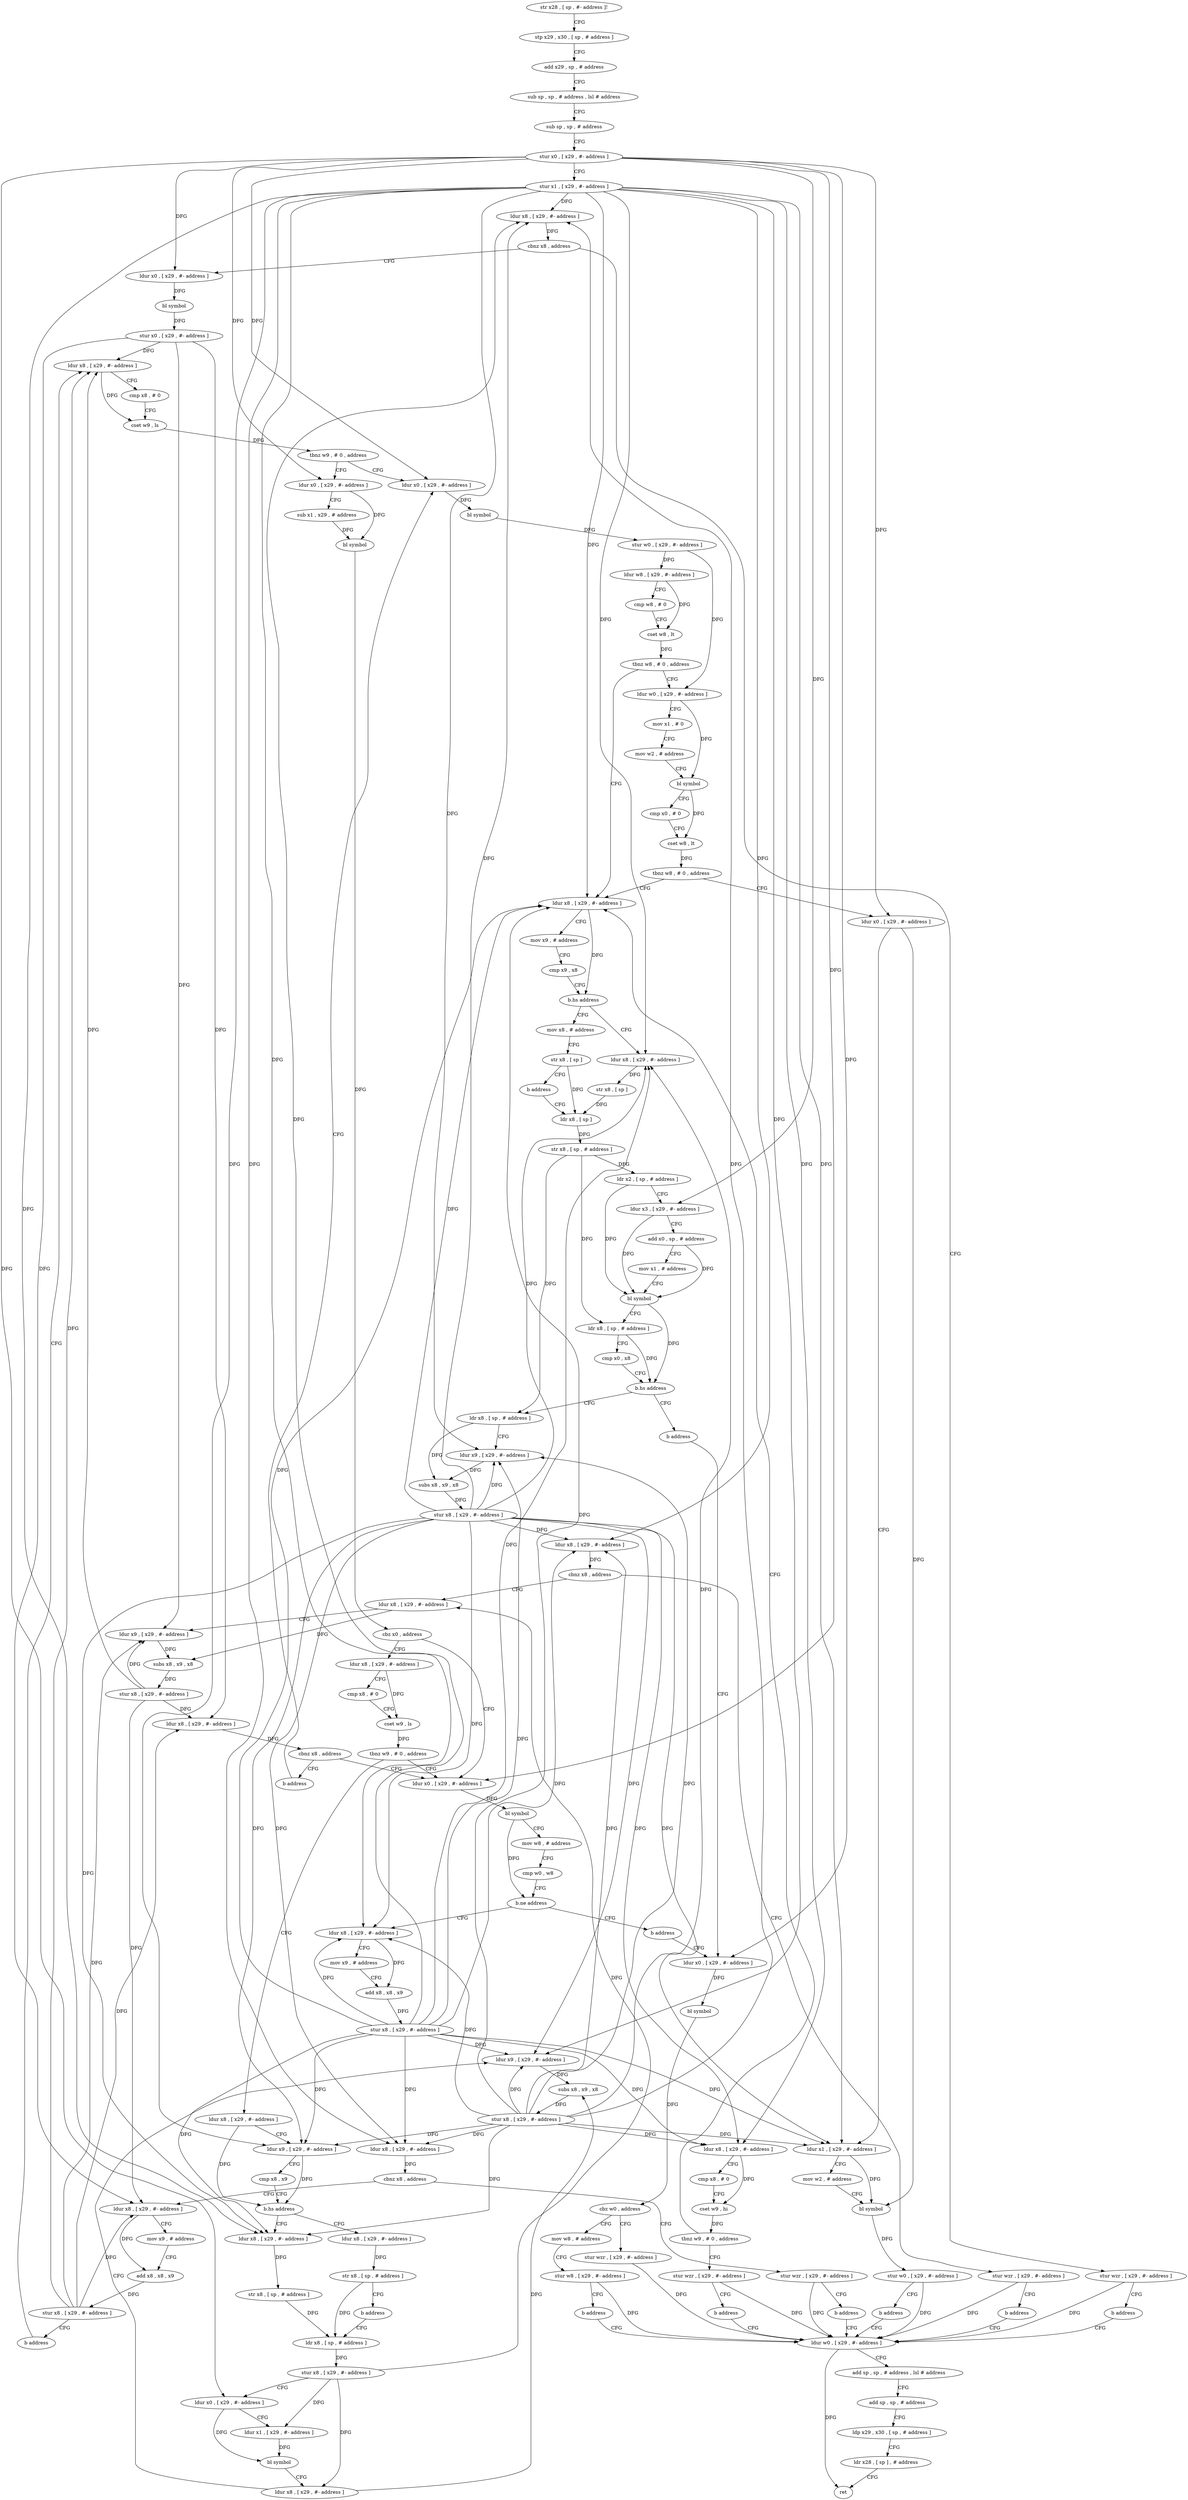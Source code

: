 digraph "func" {
"4242040" [label = "str x28 , [ sp , #- address ]!" ]
"4242044" [label = "stp x29 , x30 , [ sp , # address ]" ]
"4242048" [label = "add x29 , sp , # address" ]
"4242052" [label = "sub sp , sp , # address , lsl # address" ]
"4242056" [label = "sub sp , sp , # address" ]
"4242060" [label = "stur x0 , [ x29 , #- address ]" ]
"4242064" [label = "stur x1 , [ x29 , #- address ]" ]
"4242068" [label = "ldur x8 , [ x29 , #- address ]" ]
"4242072" [label = "cbnz x8 , address" ]
"4242084" [label = "ldur x0 , [ x29 , #- address ]" ]
"4242076" [label = "stur wzr , [ x29 , #- address ]" ]
"4242088" [label = "bl symbol" ]
"4242092" [label = "stur x0 , [ x29 , #- address ]" ]
"4242096" [label = "ldur x8 , [ x29 , #- address ]" ]
"4242080" [label = "b address" ]
"4242564" [label = "ldur w0 , [ x29 , #- address ]" ]
"4242336" [label = "ldur x0 , [ x29 , #- address ]" ]
"4242340" [label = "bl symbol" ]
"4242344" [label = "stur w0 , [ x29 , #- address ]" ]
"4242348" [label = "ldur w8 , [ x29 , #- address ]" ]
"4242352" [label = "cmp w8 , # 0" ]
"4242356" [label = "cset w8 , lt" ]
"4242360" [label = "tbnz w8 , # 0 , address" ]
"4242416" [label = "ldur x8 , [ x29 , #- address ]" ]
"4242364" [label = "ldur w0 , [ x29 , #- address ]" ]
"4242112" [label = "ldur x0 , [ x29 , #- address ]" ]
"4242116" [label = "sub x1 , x29 , # address" ]
"4242120" [label = "bl symbol" ]
"4242124" [label = "cbz x0 , address" ]
"4242260" [label = "ldur x0 , [ x29 , #- address ]" ]
"4242128" [label = "ldur x8 , [ x29 , #- address ]" ]
"4242568" [label = "add sp , sp , # address , lsl # address" ]
"4242572" [label = "add sp , sp , # address" ]
"4242576" [label = "ldp x29 , x30 , [ sp , # address ]" ]
"4242580" [label = "ldr x28 , [ sp ] , # address" ]
"4242584" [label = "ret" ]
"4242420" [label = "mov x9 , # address" ]
"4242424" [label = "cmp x9 , x8" ]
"4242428" [label = "b.hs address" ]
"4242444" [label = "ldur x8 , [ x29 , #- address ]" ]
"4242432" [label = "mov x8 , # address" ]
"4242368" [label = "mov x1 , # 0" ]
"4242372" [label = "mov w2 , # address" ]
"4242376" [label = "bl symbol" ]
"4242380" [label = "cmp x0 , # 0" ]
"4242384" [label = "cset w8 , lt" ]
"4242388" [label = "tbnz w8 , # 0 , address" ]
"4242392" [label = "ldur x0 , [ x29 , #- address ]" ]
"4242264" [label = "bl symbol" ]
"4242268" [label = "mov w8 , # address" ]
"4242272" [label = "cmp w0 , w8" ]
"4242276" [label = "b.ne address" ]
"4242284" [label = "ldur x8 , [ x29 , #- address ]" ]
"4242280" [label = "b address" ]
"4242132" [label = "cmp x8 , # 0" ]
"4242136" [label = "cset w9 , ls" ]
"4242140" [label = "tbnz w9 , # 0 , address" ]
"4242144" [label = "ldur x8 , [ x29 , #- address ]" ]
"4242448" [label = "str x8 , [ sp ]" ]
"4242452" [label = "ldr x8 , [ sp ]" ]
"4242436" [label = "str x8 , [ sp ]" ]
"4242440" [label = "b address" ]
"4242396" [label = "ldur x1 , [ x29 , #- address ]" ]
"4242400" [label = "mov w2 , # address" ]
"4242404" [label = "bl symbol" ]
"4242408" [label = "stur w0 , [ x29 , #- address ]" ]
"4242412" [label = "b address" ]
"4242288" [label = "mov x9 , # address" ]
"4242292" [label = "add x8 , x8 , x9" ]
"4242296" [label = "stur x8 , [ x29 , #- address ]" ]
"4242300" [label = "ldur x8 , [ x29 , #- address ]" ]
"4242304" [label = "cbnz x8 , address" ]
"4242316" [label = "ldur x8 , [ x29 , #- address ]" ]
"4242308" [label = "stur wzr , [ x29 , #- address ]" ]
"4242536" [label = "ldur x0 , [ x29 , #- address ]" ]
"4242148" [label = "ldur x9 , [ x29 , #- address ]" ]
"4242152" [label = "cmp x8 , x9" ]
"4242156" [label = "b.hs address" ]
"4242172" [label = "ldur x8 , [ x29 , #- address ]" ]
"4242160" [label = "ldur x8 , [ x29 , #- address ]" ]
"4242496" [label = "ldr x8 , [ sp , # address ]" ]
"4242500" [label = "ldur x9 , [ x29 , #- address ]" ]
"4242504" [label = "subs x8 , x9 , x8" ]
"4242508" [label = "stur x8 , [ x29 , #- address ]" ]
"4242512" [label = "ldur x8 , [ x29 , #- address ]" ]
"4242516" [label = "cmp x8 , # 0" ]
"4242520" [label = "cset w9 , hi" ]
"4242524" [label = "tbnz w9 , # 0 , address" ]
"4242528" [label = "stur wzr , [ x29 , #- address ]" ]
"4242492" [label = "b address" ]
"4242456" [label = "str x8 , [ sp , # address ]" ]
"4242460" [label = "ldr x2 , [ sp , # address ]" ]
"4242464" [label = "ldur x3 , [ x29 , #- address ]" ]
"4242468" [label = "add x0 , sp , # address" ]
"4242472" [label = "mov x1 , # address" ]
"4242476" [label = "bl symbol" ]
"4242480" [label = "ldr x8 , [ sp , # address ]" ]
"4242484" [label = "cmp x0 , x8" ]
"4242488" [label = "b.hs address" ]
"4242320" [label = "mov x9 , # address" ]
"4242324" [label = "add x8 , x8 , x9" ]
"4242328" [label = "stur x8 , [ x29 , #- address ]" ]
"4242332" [label = "b address" ]
"4242312" [label = "b address" ]
"4242540" [label = "bl symbol" ]
"4242544" [label = "cbz w0 , address" ]
"4242560" [label = "stur wzr , [ x29 , #- address ]" ]
"4242548" [label = "mov w8 , # address" ]
"4242176" [label = "str x8 , [ sp , # address ]" ]
"4242180" [label = "ldr x8 , [ sp , # address ]" ]
"4242164" [label = "str x8 , [ sp , # address ]" ]
"4242168" [label = "b address" ]
"4242532" [label = "b address" ]
"4242100" [label = "cmp x8 , # 0" ]
"4242104" [label = "cset w9 , ls" ]
"4242108" [label = "tbnz w9 , # 0 , address" ]
"4242552" [label = "stur w8 , [ x29 , #- address ]" ]
"4242556" [label = "b address" ]
"4242232" [label = "ldur x8 , [ x29 , #- address ]" ]
"4242236" [label = "ldur x9 , [ x29 , #- address ]" ]
"4242240" [label = "subs x8 , x9 , x8" ]
"4242244" [label = "stur x8 , [ x29 , #- address ]" ]
"4242248" [label = "ldur x8 , [ x29 , #- address ]" ]
"4242252" [label = "cbnz x8 , address" ]
"4242256" [label = "b address" ]
"4242224" [label = "stur wzr , [ x29 , #- address ]" ]
"4242228" [label = "b address" ]
"4242184" [label = "stur x8 , [ x29 , #- address ]" ]
"4242188" [label = "ldur x0 , [ x29 , #- address ]" ]
"4242192" [label = "ldur x1 , [ x29 , #- address ]" ]
"4242196" [label = "bl symbol" ]
"4242200" [label = "ldur x8 , [ x29 , #- address ]" ]
"4242204" [label = "ldur x9 , [ x29 , #- address ]" ]
"4242208" [label = "subs x8 , x9 , x8" ]
"4242212" [label = "stur x8 , [ x29 , #- address ]" ]
"4242216" [label = "ldur x8 , [ x29 , #- address ]" ]
"4242220" [label = "cbnz x8 , address" ]
"4242040" -> "4242044" [ label = "CFG" ]
"4242044" -> "4242048" [ label = "CFG" ]
"4242048" -> "4242052" [ label = "CFG" ]
"4242052" -> "4242056" [ label = "CFG" ]
"4242056" -> "4242060" [ label = "CFG" ]
"4242060" -> "4242064" [ label = "CFG" ]
"4242060" -> "4242084" [ label = "DFG" ]
"4242060" -> "4242336" [ label = "DFG" ]
"4242060" -> "4242112" [ label = "DFG" ]
"4242060" -> "4242260" [ label = "DFG" ]
"4242060" -> "4242536" [ label = "DFG" ]
"4242060" -> "4242464" [ label = "DFG" ]
"4242060" -> "4242392" [ label = "DFG" ]
"4242060" -> "4242188" [ label = "DFG" ]
"4242064" -> "4242068" [ label = "DFG" ]
"4242064" -> "4242284" [ label = "DFG" ]
"4242064" -> "4242300" [ label = "DFG" ]
"4242064" -> "4242416" [ label = "DFG" ]
"4242064" -> "4242444" [ label = "DFG" ]
"4242064" -> "4242148" [ label = "DFG" ]
"4242064" -> "4242172" [ label = "DFG" ]
"4242064" -> "4242500" [ label = "DFG" ]
"4242064" -> "4242512" [ label = "DFG" ]
"4242064" -> "4242396" [ label = "DFG" ]
"4242064" -> "4242204" [ label = "DFG" ]
"4242064" -> "4242216" [ label = "DFG" ]
"4242068" -> "4242072" [ label = "DFG" ]
"4242072" -> "4242084" [ label = "CFG" ]
"4242072" -> "4242076" [ label = "CFG" ]
"4242084" -> "4242088" [ label = "DFG" ]
"4242076" -> "4242080" [ label = "CFG" ]
"4242076" -> "4242564" [ label = "DFG" ]
"4242088" -> "4242092" [ label = "DFG" ]
"4242092" -> "4242096" [ label = "DFG" ]
"4242092" -> "4242316" [ label = "DFG" ]
"4242092" -> "4242236" [ label = "DFG" ]
"4242092" -> "4242248" [ label = "DFG" ]
"4242096" -> "4242100" [ label = "CFG" ]
"4242096" -> "4242104" [ label = "DFG" ]
"4242080" -> "4242564" [ label = "CFG" ]
"4242564" -> "4242568" [ label = "CFG" ]
"4242564" -> "4242584" [ label = "DFG" ]
"4242336" -> "4242340" [ label = "DFG" ]
"4242340" -> "4242344" [ label = "DFG" ]
"4242344" -> "4242348" [ label = "DFG" ]
"4242344" -> "4242364" [ label = "DFG" ]
"4242348" -> "4242352" [ label = "CFG" ]
"4242348" -> "4242356" [ label = "DFG" ]
"4242352" -> "4242356" [ label = "CFG" ]
"4242356" -> "4242360" [ label = "DFG" ]
"4242360" -> "4242416" [ label = "CFG" ]
"4242360" -> "4242364" [ label = "CFG" ]
"4242416" -> "4242420" [ label = "CFG" ]
"4242416" -> "4242428" [ label = "DFG" ]
"4242364" -> "4242368" [ label = "CFG" ]
"4242364" -> "4242376" [ label = "DFG" ]
"4242112" -> "4242116" [ label = "CFG" ]
"4242112" -> "4242120" [ label = "DFG" ]
"4242116" -> "4242120" [ label = "DFG" ]
"4242120" -> "4242124" [ label = "DFG" ]
"4242124" -> "4242260" [ label = "CFG" ]
"4242124" -> "4242128" [ label = "CFG" ]
"4242260" -> "4242264" [ label = "DFG" ]
"4242128" -> "4242132" [ label = "CFG" ]
"4242128" -> "4242136" [ label = "DFG" ]
"4242568" -> "4242572" [ label = "CFG" ]
"4242572" -> "4242576" [ label = "CFG" ]
"4242576" -> "4242580" [ label = "CFG" ]
"4242580" -> "4242584" [ label = "CFG" ]
"4242420" -> "4242424" [ label = "CFG" ]
"4242424" -> "4242428" [ label = "CFG" ]
"4242428" -> "4242444" [ label = "CFG" ]
"4242428" -> "4242432" [ label = "CFG" ]
"4242444" -> "4242448" [ label = "DFG" ]
"4242432" -> "4242436" [ label = "CFG" ]
"4242368" -> "4242372" [ label = "CFG" ]
"4242372" -> "4242376" [ label = "CFG" ]
"4242376" -> "4242380" [ label = "CFG" ]
"4242376" -> "4242384" [ label = "DFG" ]
"4242380" -> "4242384" [ label = "CFG" ]
"4242384" -> "4242388" [ label = "DFG" ]
"4242388" -> "4242416" [ label = "CFG" ]
"4242388" -> "4242392" [ label = "CFG" ]
"4242392" -> "4242396" [ label = "CFG" ]
"4242392" -> "4242404" [ label = "DFG" ]
"4242264" -> "4242268" [ label = "CFG" ]
"4242264" -> "4242276" [ label = "DFG" ]
"4242268" -> "4242272" [ label = "CFG" ]
"4242272" -> "4242276" [ label = "CFG" ]
"4242276" -> "4242284" [ label = "CFG" ]
"4242276" -> "4242280" [ label = "CFG" ]
"4242284" -> "4242288" [ label = "CFG" ]
"4242284" -> "4242292" [ label = "DFG" ]
"4242280" -> "4242536" [ label = "CFG" ]
"4242132" -> "4242136" [ label = "CFG" ]
"4242136" -> "4242140" [ label = "DFG" ]
"4242140" -> "4242260" [ label = "CFG" ]
"4242140" -> "4242144" [ label = "CFG" ]
"4242144" -> "4242148" [ label = "CFG" ]
"4242144" -> "4242156" [ label = "DFG" ]
"4242448" -> "4242452" [ label = "DFG" ]
"4242452" -> "4242456" [ label = "DFG" ]
"4242436" -> "4242440" [ label = "CFG" ]
"4242436" -> "4242452" [ label = "DFG" ]
"4242440" -> "4242452" [ label = "CFG" ]
"4242396" -> "4242400" [ label = "CFG" ]
"4242396" -> "4242404" [ label = "DFG" ]
"4242400" -> "4242404" [ label = "CFG" ]
"4242404" -> "4242408" [ label = "DFG" ]
"4242408" -> "4242412" [ label = "CFG" ]
"4242408" -> "4242564" [ label = "DFG" ]
"4242412" -> "4242564" [ label = "CFG" ]
"4242288" -> "4242292" [ label = "CFG" ]
"4242292" -> "4242296" [ label = "DFG" ]
"4242296" -> "4242300" [ label = "DFG" ]
"4242296" -> "4242068" [ label = "DFG" ]
"4242296" -> "4242284" [ label = "DFG" ]
"4242296" -> "4242416" [ label = "DFG" ]
"4242296" -> "4242444" [ label = "DFG" ]
"4242296" -> "4242148" [ label = "DFG" ]
"4242296" -> "4242172" [ label = "DFG" ]
"4242296" -> "4242500" [ label = "DFG" ]
"4242296" -> "4242512" [ label = "DFG" ]
"4242296" -> "4242396" [ label = "DFG" ]
"4242296" -> "4242204" [ label = "DFG" ]
"4242296" -> "4242216" [ label = "DFG" ]
"4242300" -> "4242304" [ label = "DFG" ]
"4242304" -> "4242316" [ label = "CFG" ]
"4242304" -> "4242308" [ label = "CFG" ]
"4242316" -> "4242320" [ label = "CFG" ]
"4242316" -> "4242324" [ label = "DFG" ]
"4242308" -> "4242312" [ label = "CFG" ]
"4242308" -> "4242564" [ label = "DFG" ]
"4242536" -> "4242540" [ label = "DFG" ]
"4242148" -> "4242152" [ label = "CFG" ]
"4242148" -> "4242156" [ label = "DFG" ]
"4242152" -> "4242156" [ label = "CFG" ]
"4242156" -> "4242172" [ label = "CFG" ]
"4242156" -> "4242160" [ label = "CFG" ]
"4242172" -> "4242176" [ label = "DFG" ]
"4242160" -> "4242164" [ label = "DFG" ]
"4242496" -> "4242500" [ label = "CFG" ]
"4242496" -> "4242504" [ label = "DFG" ]
"4242500" -> "4242504" [ label = "DFG" ]
"4242504" -> "4242508" [ label = "DFG" ]
"4242508" -> "4242512" [ label = "DFG" ]
"4242508" -> "4242068" [ label = "DFG" ]
"4242508" -> "4242284" [ label = "DFG" ]
"4242508" -> "4242300" [ label = "DFG" ]
"4242508" -> "4242416" [ label = "DFG" ]
"4242508" -> "4242444" [ label = "DFG" ]
"4242508" -> "4242148" [ label = "DFG" ]
"4242508" -> "4242172" [ label = "DFG" ]
"4242508" -> "4242500" [ label = "DFG" ]
"4242508" -> "4242396" [ label = "DFG" ]
"4242508" -> "4242204" [ label = "DFG" ]
"4242508" -> "4242216" [ label = "DFG" ]
"4242512" -> "4242516" [ label = "CFG" ]
"4242512" -> "4242520" [ label = "DFG" ]
"4242516" -> "4242520" [ label = "CFG" ]
"4242520" -> "4242524" [ label = "DFG" ]
"4242524" -> "4242416" [ label = "CFG" ]
"4242524" -> "4242528" [ label = "CFG" ]
"4242528" -> "4242532" [ label = "CFG" ]
"4242528" -> "4242564" [ label = "DFG" ]
"4242492" -> "4242536" [ label = "CFG" ]
"4242456" -> "4242460" [ label = "DFG" ]
"4242456" -> "4242480" [ label = "DFG" ]
"4242456" -> "4242496" [ label = "DFG" ]
"4242460" -> "4242464" [ label = "CFG" ]
"4242460" -> "4242476" [ label = "DFG" ]
"4242464" -> "4242468" [ label = "CFG" ]
"4242464" -> "4242476" [ label = "DFG" ]
"4242468" -> "4242472" [ label = "CFG" ]
"4242468" -> "4242476" [ label = "DFG" ]
"4242472" -> "4242476" [ label = "CFG" ]
"4242476" -> "4242480" [ label = "CFG" ]
"4242476" -> "4242488" [ label = "DFG" ]
"4242480" -> "4242484" [ label = "CFG" ]
"4242480" -> "4242488" [ label = "DFG" ]
"4242484" -> "4242488" [ label = "CFG" ]
"4242488" -> "4242496" [ label = "CFG" ]
"4242488" -> "4242492" [ label = "CFG" ]
"4242320" -> "4242324" [ label = "CFG" ]
"4242324" -> "4242328" [ label = "DFG" ]
"4242328" -> "4242332" [ label = "CFG" ]
"4242328" -> "4242096" [ label = "DFG" ]
"4242328" -> "4242316" [ label = "DFG" ]
"4242328" -> "4242236" [ label = "DFG" ]
"4242328" -> "4242248" [ label = "DFG" ]
"4242332" -> "4242096" [ label = "CFG" ]
"4242312" -> "4242564" [ label = "CFG" ]
"4242540" -> "4242544" [ label = "DFG" ]
"4242544" -> "4242560" [ label = "CFG" ]
"4242544" -> "4242548" [ label = "CFG" ]
"4242560" -> "4242564" [ label = "DFG" ]
"4242548" -> "4242552" [ label = "CFG" ]
"4242176" -> "4242180" [ label = "DFG" ]
"4242180" -> "4242184" [ label = "DFG" ]
"4242164" -> "4242168" [ label = "CFG" ]
"4242164" -> "4242180" [ label = "DFG" ]
"4242168" -> "4242180" [ label = "CFG" ]
"4242532" -> "4242564" [ label = "CFG" ]
"4242100" -> "4242104" [ label = "CFG" ]
"4242104" -> "4242108" [ label = "DFG" ]
"4242108" -> "4242336" [ label = "CFG" ]
"4242108" -> "4242112" [ label = "CFG" ]
"4242552" -> "4242556" [ label = "CFG" ]
"4242552" -> "4242564" [ label = "DFG" ]
"4242556" -> "4242564" [ label = "CFG" ]
"4242232" -> "4242236" [ label = "CFG" ]
"4242232" -> "4242240" [ label = "DFG" ]
"4242236" -> "4242240" [ label = "DFG" ]
"4242240" -> "4242244" [ label = "DFG" ]
"4242244" -> "4242248" [ label = "DFG" ]
"4242244" -> "4242096" [ label = "DFG" ]
"4242244" -> "4242316" [ label = "DFG" ]
"4242244" -> "4242236" [ label = "DFG" ]
"4242248" -> "4242252" [ label = "DFG" ]
"4242252" -> "4242260" [ label = "CFG" ]
"4242252" -> "4242256" [ label = "CFG" ]
"4242256" -> "4242336" [ label = "CFG" ]
"4242224" -> "4242228" [ label = "CFG" ]
"4242224" -> "4242564" [ label = "DFG" ]
"4242228" -> "4242564" [ label = "CFG" ]
"4242184" -> "4242188" [ label = "CFG" ]
"4242184" -> "4242192" [ label = "DFG" ]
"4242184" -> "4242200" [ label = "DFG" ]
"4242184" -> "4242232" [ label = "DFG" ]
"4242188" -> "4242192" [ label = "CFG" ]
"4242188" -> "4242196" [ label = "DFG" ]
"4242192" -> "4242196" [ label = "DFG" ]
"4242196" -> "4242200" [ label = "CFG" ]
"4242200" -> "4242204" [ label = "CFG" ]
"4242200" -> "4242208" [ label = "DFG" ]
"4242204" -> "4242208" [ label = "DFG" ]
"4242208" -> "4242212" [ label = "DFG" ]
"4242212" -> "4242216" [ label = "DFG" ]
"4242212" -> "4242068" [ label = "DFG" ]
"4242212" -> "4242284" [ label = "DFG" ]
"4242212" -> "4242300" [ label = "DFG" ]
"4242212" -> "4242416" [ label = "DFG" ]
"4242212" -> "4242444" [ label = "DFG" ]
"4242212" -> "4242148" [ label = "DFG" ]
"4242212" -> "4242172" [ label = "DFG" ]
"4242212" -> "4242500" [ label = "DFG" ]
"4242212" -> "4242512" [ label = "DFG" ]
"4242212" -> "4242396" [ label = "DFG" ]
"4242212" -> "4242204" [ label = "DFG" ]
"4242216" -> "4242220" [ label = "DFG" ]
"4242220" -> "4242232" [ label = "CFG" ]
"4242220" -> "4242224" [ label = "CFG" ]
}
